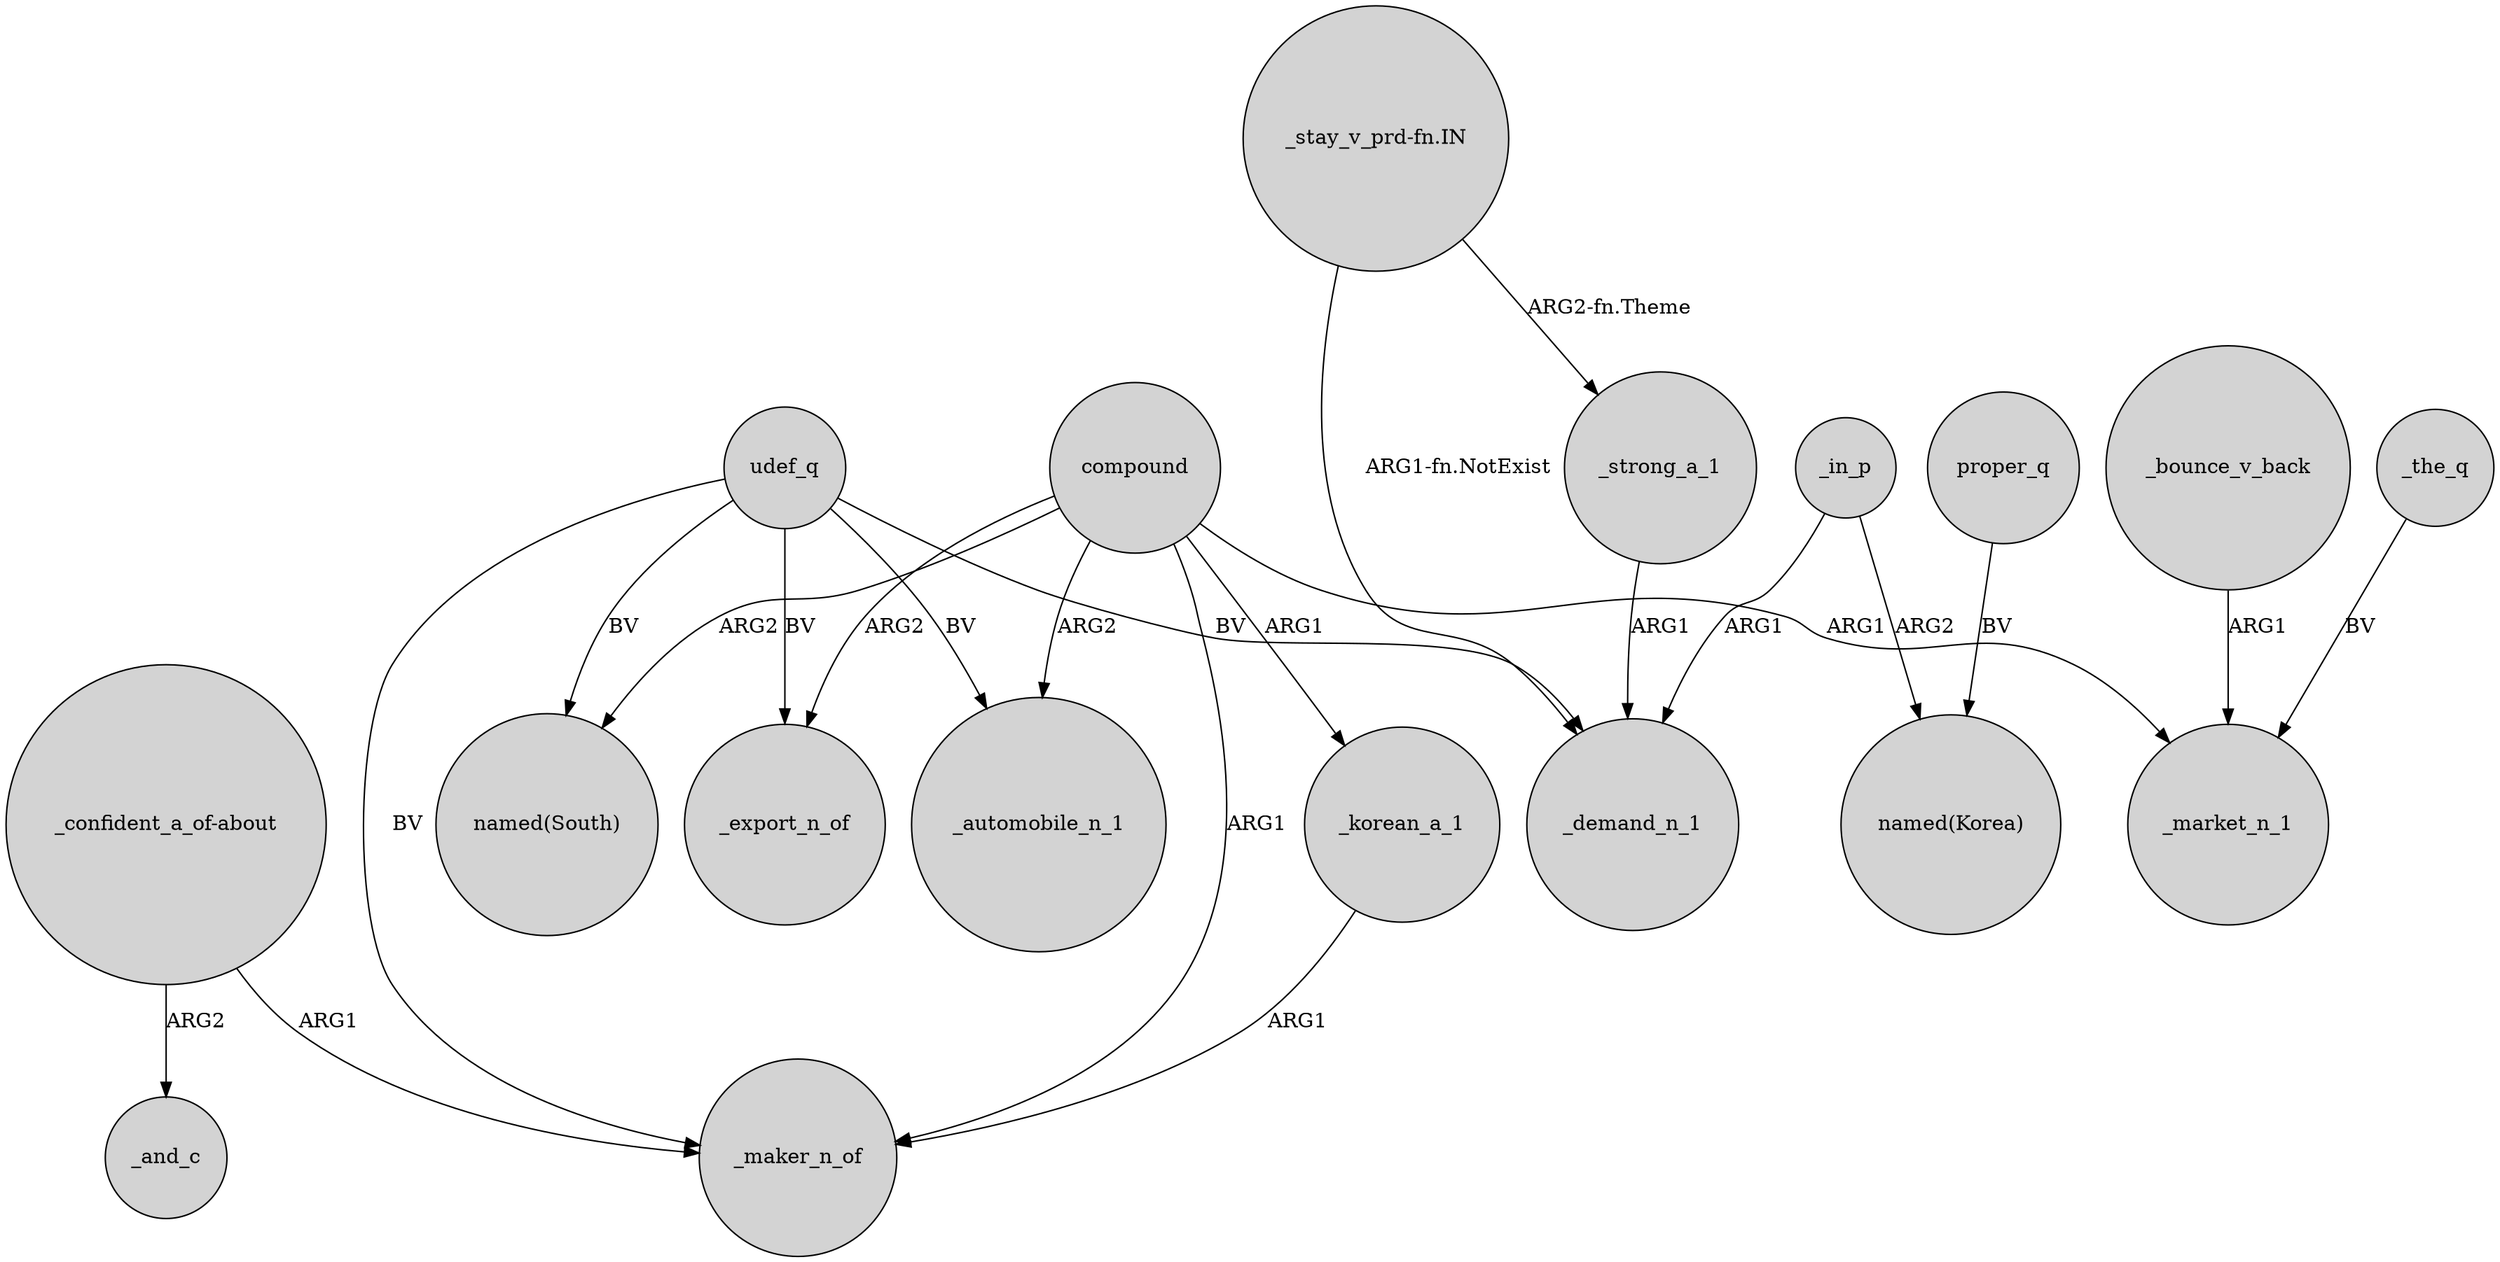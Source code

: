 digraph {
	node [shape=circle style=filled]
	compound -> "named(South)" [label=ARG2]
	"_stay_v_prd-fn.IN" -> _strong_a_1 [label="ARG2-fn.Theme"]
	"_confident_a_of-about" -> _and_c [label=ARG2]
	_korean_a_1 -> _maker_n_of [label=ARG1]
	udef_q -> _automobile_n_1 [label=BV]
	compound -> _maker_n_of [label=ARG1]
	_in_p -> "named(Korea)" [label=ARG2]
	"_stay_v_prd-fn.IN" -> _demand_n_1 [label="ARG1-fn.NotExist"]
	_strong_a_1 -> _demand_n_1 [label=ARG1]
	udef_q -> "named(South)" [label=BV]
	compound -> _automobile_n_1 [label=ARG2]
	proper_q -> "named(Korea)" [label=BV]
	udef_q -> _demand_n_1 [label=BV]
	udef_q -> _maker_n_of [label=BV]
	"_confident_a_of-about" -> _maker_n_of [label=ARG1]
	compound -> _korean_a_1 [label=ARG1]
	udef_q -> _export_n_of [label=BV]
	_in_p -> _demand_n_1 [label=ARG1]
	_bounce_v_back -> _market_n_1 [label=ARG1]
	compound -> _market_n_1 [label=ARG1]
	_the_q -> _market_n_1 [label=BV]
	compound -> _export_n_of [label=ARG2]
}
